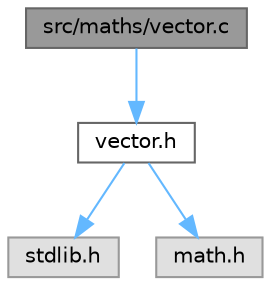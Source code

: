 digraph "src/maths/vector.c"
{
 // LATEX_PDF_SIZE
  bgcolor="transparent";
  edge [fontname=Helvetica,fontsize=10,labelfontname=Helvetica,labelfontsize=10];
  node [fontname=Helvetica,fontsize=10,shape=box,height=0.2,width=0.4];
  Node1 [id="Node000001",label="src/maths/vector.c",height=0.2,width=0.4,color="gray40", fillcolor="grey60", style="filled", fontcolor="black",tooltip=" "];
  Node1 -> Node2 [id="edge4_Node000001_Node000002",color="steelblue1",style="solid",tooltip=" "];
  Node2 [id="Node000002",label="vector.h",height=0.2,width=0.4,color="grey40", fillcolor="white", style="filled",URL="$vector_8h.html",tooltip=" "];
  Node2 -> Node3 [id="edge5_Node000002_Node000003",color="steelblue1",style="solid",tooltip=" "];
  Node3 [id="Node000003",label="stdlib.h",height=0.2,width=0.4,color="grey60", fillcolor="#E0E0E0", style="filled",tooltip=" "];
  Node2 -> Node4 [id="edge6_Node000002_Node000004",color="steelblue1",style="solid",tooltip=" "];
  Node4 [id="Node000004",label="math.h",height=0.2,width=0.4,color="grey60", fillcolor="#E0E0E0", style="filled",tooltip=" "];
}
